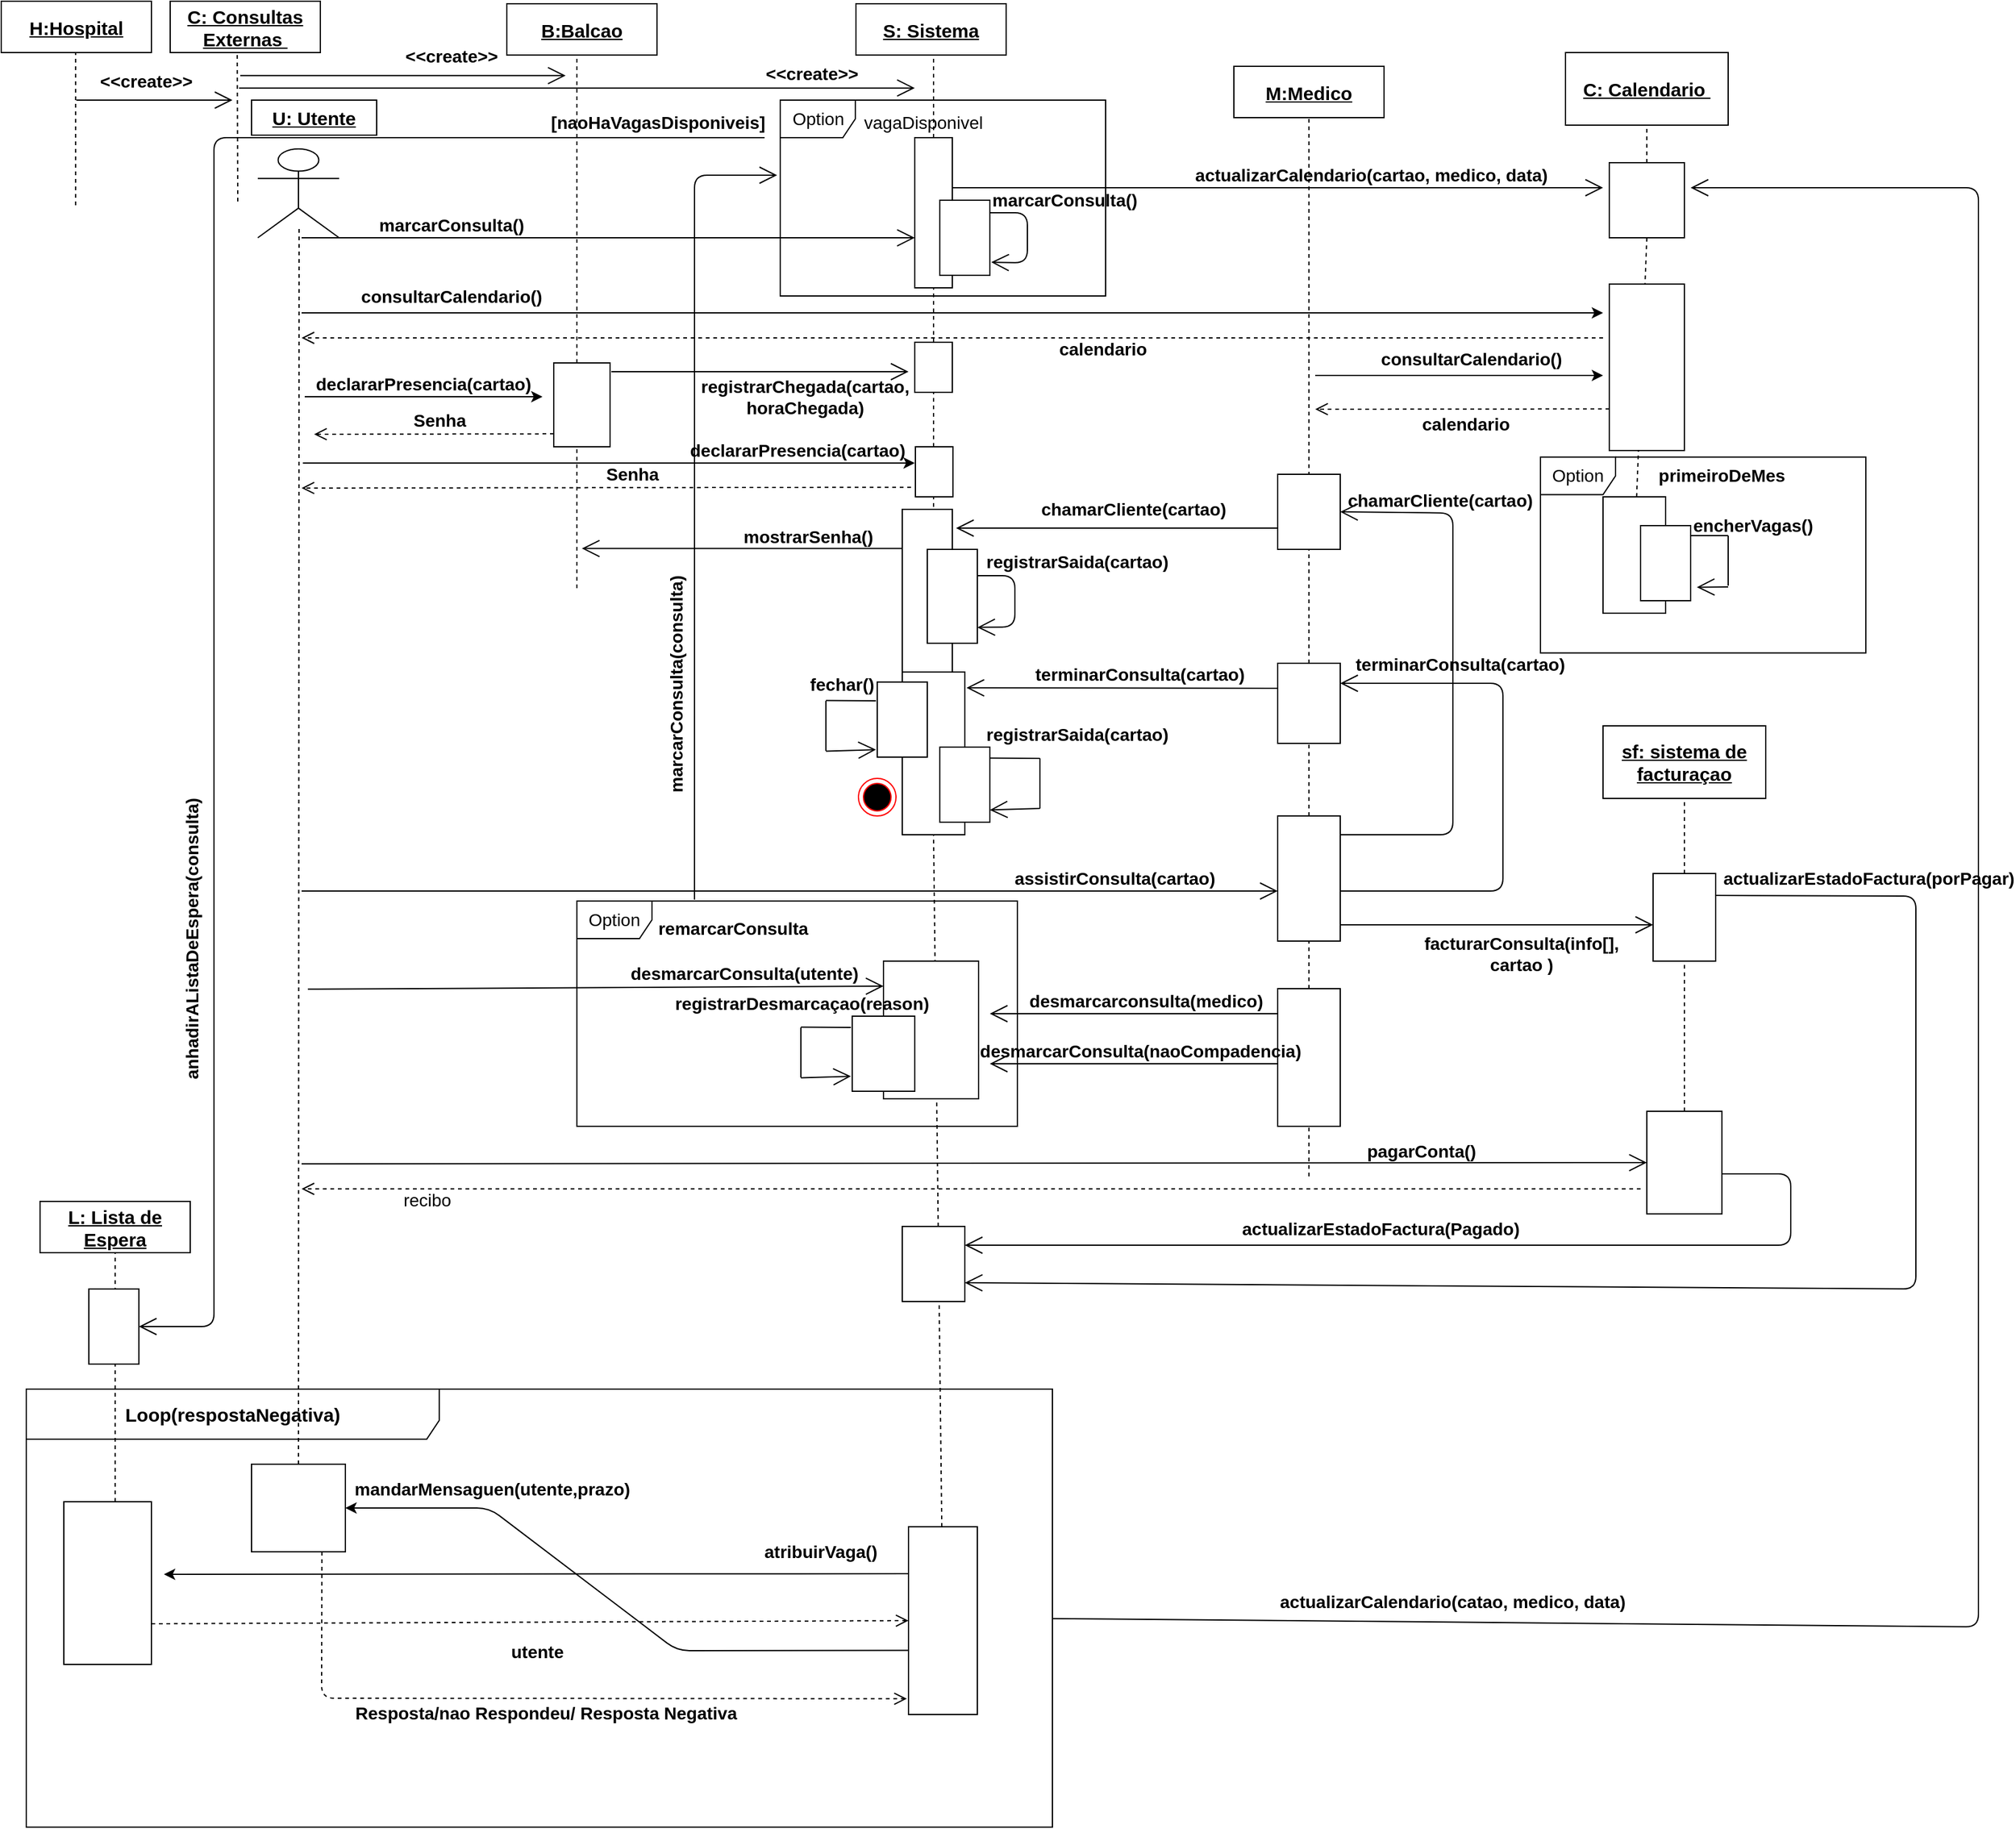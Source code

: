 <mxfile version="14.2.4" type="device"><diagram id="nksBYRpKuUvlGFji--ah" name="Page-1"><mxGraphModel dx="2370" dy="1323" grid="1" gridSize="10" guides="1" tooltips="1" connect="1" arrows="1" fold="1" page="1" pageScale="1" pageWidth="980" pageHeight="1390" math="0" shadow="0"><root><mxCell id="0"/><mxCell id="1" parent="0"/><mxCell id="4-cfbnJq5te2XabxBiRp-78" value="Option" style="shape=umlFrame;whiteSpace=wrap;html=1;strokeColor=#000000;fillColor=#ffffff;fontSize=14;" parent="1" vertex="1"><mxGeometry x="632.5" y="90" width="260" height="156.5" as="geometry"/></mxCell><mxCell id="4-cfbnJq5te2XabxBiRp-104" value="&lt;font style=&quot;font-size: 15px&quot;&gt;&lt;b&gt;Loop(respostaNegativa)&lt;/b&gt;&lt;/font&gt;" style="shape=umlFrame;whiteSpace=wrap;html=1;strokeColor=#000000;fillColor=#ffffff;fontSize=14;width=330;height=40;" parent="1" vertex="1"><mxGeometry x="30" y="1120" width="820" height="350" as="geometry"/></mxCell><mxCell id="WD7RwW45TAz70TlwFMTZ-5" value="M:Medico" style="text;html=1;align=center;verticalAlign=middle;whiteSpace=wrap;rounded=0;fontStyle=5;fillColor=#ffffff;strokeColor=#000000;fontSize=15;" parent="1" vertex="1"><mxGeometry x="995" y="63" width="120" height="41" as="geometry"/></mxCell><mxCell id="WD7RwW45TAz70TlwFMTZ-6" value="sf: sistema de facturaçao" style="text;html=1;align=center;verticalAlign=middle;whiteSpace=wrap;rounded=0;fontStyle=5;fontSize=15;strokeColor=#000000;fillColor=#ffffff;" parent="1" vertex="1"><mxGeometry x="1290" y="590" width="130" height="58" as="geometry"/></mxCell><mxCell id="WD7RwW45TAz70TlwFMTZ-11" value="" style="endArrow=none;dashed=1;html=1;" parent="1" source="WD7RwW45TAz70TlwFMTZ-15" edge="1"><mxGeometry width="50" height="50" relative="1" as="geometry"><mxPoint x="760" y="828" as="sourcePoint"/><mxPoint x="755" y="50" as="targetPoint"/></mxGeometry></mxCell><mxCell id="WD7RwW45TAz70TlwFMTZ-12" value="" style="endArrow=none;dashed=1;html=1;entryX=0.5;entryY=1;entryDx=0;entryDy=0;" parent="1" target="WD7RwW45TAz70TlwFMTZ-5" edge="1"><mxGeometry width="50" height="50" relative="1" as="geometry"><mxPoint x="1055" y="240" as="sourcePoint"/><mxPoint x="1055" y="239" as="targetPoint"/><Array as="points"/></mxGeometry></mxCell><mxCell id="WD7RwW45TAz70TlwFMTZ-18" value="" style="endArrow=classic;html=1;" parent="1" edge="1"><mxGeometry width="50" height="50" relative="1" as="geometry"><mxPoint x="252.5" y="327" as="sourcePoint"/><mxPoint x="442.5" y="327" as="targetPoint"/></mxGeometry></mxCell><mxCell id="WD7RwW45TAz70TlwFMTZ-21" value="declararPresencia(cartao)" style="text;html=1;strokeColor=none;fillColor=none;align=center;verticalAlign=middle;whiteSpace=wrap;rounded=0;fontStyle=1;fontSize=14;" parent="1" vertex="1"><mxGeometry x="265" y="307" width="165" height="20" as="geometry"/></mxCell><mxCell id="WD7RwW45TAz70TlwFMTZ-24" value="" style="endArrow=open;endFill=1;endSize=12;html=1;" parent="1" edge="1"><mxGeometry width="160" relative="1" as="geometry"><mxPoint x="497.5" y="307" as="sourcePoint"/><mxPoint x="735" y="307" as="targetPoint"/></mxGeometry></mxCell><mxCell id="WD7RwW45TAz70TlwFMTZ-27" value="" style="rounded=0;whiteSpace=wrap;html=1;" parent="1" vertex="1"><mxGeometry x="740" y="283.5" width="30" height="40" as="geometry"/></mxCell><mxCell id="WD7RwW45TAz70TlwFMTZ-28" value="" style="endArrow=none;dashed=1;html=1;entryX=0.5;entryY=1;entryDx=0;entryDy=0;" parent="1" source="WD7RwW45TAz70TlwFMTZ-50" target="WD7RwW45TAz70TlwFMTZ-27" edge="1"><mxGeometry width="50" height="50" relative="1" as="geometry"><mxPoint x="760" y="828" as="sourcePoint"/><mxPoint x="755" y="-12" as="targetPoint"/></mxGeometry></mxCell><mxCell id="WD7RwW45TAz70TlwFMTZ-30" value="" style="endArrow=open;endFill=1;endSize=12;html=1;" parent="1" edge="1"><mxGeometry width="160" relative="1" as="geometry"><mxPoint x="730" y="448.31" as="sourcePoint"/><mxPoint x="474" y="448.31" as="targetPoint"/></mxGeometry></mxCell><mxCell id="WD7RwW45TAz70TlwFMTZ-32" value="" style="rounded=0;whiteSpace=wrap;html=1;" parent="1" vertex="1"><mxGeometry x="730" y="417" width="40" height="130" as="geometry"/></mxCell><mxCell id="WD7RwW45TAz70TlwFMTZ-33" value="mostrarSenha()" style="text;html=1;strokeColor=none;fillColor=none;align=center;verticalAlign=middle;whiteSpace=wrap;rounded=0;fontStyle=1;fontSize=14;" parent="1" vertex="1"><mxGeometry x="605" y="429" width="100" height="20" as="geometry"/></mxCell><mxCell id="WD7RwW45TAz70TlwFMTZ-34" value="" style="endArrow=open;endFill=1;endSize=12;html=1;exitX=0;exitY=0.5;exitDx=0;exitDy=0;" parent="1" edge="1"><mxGeometry width="160" relative="1" as="geometry"><mxPoint x="1030" y="432.0" as="sourcePoint"/><mxPoint x="773" y="432" as="targetPoint"/></mxGeometry></mxCell><mxCell id="WD7RwW45TAz70TlwFMTZ-37" value="chamarCliente(cartao)" style="text;html=1;strokeColor=none;fillColor=none;align=center;verticalAlign=middle;whiteSpace=wrap;rounded=0;rotation=0;fontStyle=1;fontSize=14;" parent="1" vertex="1"><mxGeometry x="860" y="407" width="110" height="20" as="geometry"/></mxCell><mxCell id="WD7RwW45TAz70TlwFMTZ-39" value="" style="rounded=0;whiteSpace=wrap;html=1;" parent="1" vertex="1"><mxGeometry x="750" y="449" width="40" height="75" as="geometry"/></mxCell><mxCell id="WD7RwW45TAz70TlwFMTZ-48" value="terminarConsulta(cartao)" style="text;html=1;strokeColor=none;fillColor=none;align=center;verticalAlign=middle;whiteSpace=wrap;rounded=0;fontStyle=1;fontSize=14;" parent="1" vertex="1"><mxGeometry x="860" y="539" width="120" height="20" as="geometry"/></mxCell><mxCell id="WD7RwW45TAz70TlwFMTZ-50" value="" style="rounded=0;whiteSpace=wrap;html=1;" parent="1" vertex="1"><mxGeometry x="730" y="547" width="50" height="130" as="geometry"/></mxCell><mxCell id="WD7RwW45TAz70TlwFMTZ-51" value="" style="endArrow=none;dashed=1;html=1;entryX=0.5;entryY=1;entryDx=0;entryDy=0;" parent="1" source="4-cfbnJq5te2XabxBiRp-76" target="WD7RwW45TAz70TlwFMTZ-50" edge="1"><mxGeometry width="50" height="50" relative="1" as="geometry"><mxPoint x="755" y="1180" as="sourcePoint"/><mxPoint x="755" y="161" as="targetPoint"/></mxGeometry></mxCell><mxCell id="WD7RwW45TAz70TlwFMTZ-52" value="" style="rounded=0;whiteSpace=wrap;html=1;" parent="1" vertex="1"><mxGeometry x="710" y="555" width="40" height="60" as="geometry"/></mxCell><mxCell id="WD7RwW45TAz70TlwFMTZ-53" value="" style="rounded=0;whiteSpace=wrap;html=1;" parent="1" vertex="1"><mxGeometry x="760" y="607" width="40" height="60" as="geometry"/></mxCell><mxCell id="WD7RwW45TAz70TlwFMTZ-55" value="" style="endArrow=none;html=1;exitX=1;exitY=0.25;exitDx=0;exitDy=0;" parent="1" edge="1"><mxGeometry width="50" height="50" relative="1" as="geometry"><mxPoint x="800" y="615.75" as="sourcePoint"/><mxPoint x="840" y="616" as="targetPoint"/></mxGeometry></mxCell><mxCell id="WD7RwW45TAz70TlwFMTZ-56" value="" style="endArrow=none;html=1;" parent="1" edge="1"><mxGeometry width="50" height="50" relative="1" as="geometry"><mxPoint x="840" y="656" as="sourcePoint"/><mxPoint x="840" y="616" as="targetPoint"/></mxGeometry></mxCell><mxCell id="WD7RwW45TAz70TlwFMTZ-57" value="" style="endArrow=open;endFill=1;endSize=12;html=1;entryX=1;entryY=0.75;entryDx=0;entryDy=0;" parent="1" edge="1"><mxGeometry width="160" relative="1" as="geometry"><mxPoint x="840" y="656" as="sourcePoint"/><mxPoint x="800" y="657.25" as="targetPoint"/></mxGeometry></mxCell><mxCell id="WD7RwW45TAz70TlwFMTZ-62" value="" style="endArrow=none;html=1;exitX=1;exitY=0.25;exitDx=0;exitDy=0;" parent="1" edge="1"><mxGeometry width="50" height="50" relative="1" as="geometry"><mxPoint x="709" y="570" as="sourcePoint"/><mxPoint x="669" y="569.75" as="targetPoint"/></mxGeometry></mxCell><mxCell id="WD7RwW45TAz70TlwFMTZ-63" value="" style="endArrow=none;html=1;" parent="1" edge="1"><mxGeometry width="50" height="50" relative="1" as="geometry"><mxPoint x="669" y="570" as="sourcePoint"/><mxPoint x="669" y="610" as="targetPoint"/></mxGeometry></mxCell><mxCell id="WD7RwW45TAz70TlwFMTZ-64" value="" style="endArrow=open;endFill=1;endSize=12;html=1;entryX=1;entryY=0.75;entryDx=0;entryDy=0;" parent="1" edge="1"><mxGeometry width="160" relative="1" as="geometry"><mxPoint x="669" y="610.25" as="sourcePoint"/><mxPoint x="709" y="609" as="targetPoint"/></mxGeometry></mxCell><mxCell id="WD7RwW45TAz70TlwFMTZ-65" value="fechar()" style="text;html=1;strokeColor=none;fillColor=none;align=center;verticalAlign=middle;whiteSpace=wrap;rounded=0;fontStyle=1;fontSize=14;" parent="1" vertex="1"><mxGeometry x="662" y="547" width="40" height="20" as="geometry"/></mxCell><mxCell id="WD7RwW45TAz70TlwFMTZ-66" value="" style="endArrow=open;endFill=1;endSize=12;html=1;" parent="1" edge="1"><mxGeometry width="160" relative="1" as="geometry"><mxPoint x="250" y="722" as="sourcePoint"/><mxPoint x="1030" y="722" as="targetPoint"/></mxGeometry></mxCell><mxCell id="WD7RwW45TAz70TlwFMTZ-69" value="assistirConsulta(cartao)" style="text;html=1;strokeColor=none;fillColor=none;align=center;verticalAlign=middle;whiteSpace=wrap;rounded=0;fontStyle=1;fontSize=14;" parent="1" vertex="1"><mxGeometry x="840" y="702" width="120" height="20" as="geometry"/></mxCell><mxCell id="WD7RwW45TAz70TlwFMTZ-73" value="chamarCliente(cartao)" style="text;html=1;strokeColor=none;fillColor=none;align=center;verticalAlign=middle;whiteSpace=wrap;rounded=0;fontStyle=1;fontSize=14;" parent="1" vertex="1"><mxGeometry x="1105" y="400" width="110" height="20" as="geometry"/></mxCell><mxCell id="WD7RwW45TAz70TlwFMTZ-79" value="" style="endArrow=open;endFill=1;endSize=12;html=1;exitX=1;exitY=0.88;exitDx=0;exitDy=0;exitPerimeter=0;" parent="1" edge="1"><mxGeometry width="160" relative="1" as="geometry"><mxPoint x="1080" y="749.0" as="sourcePoint"/><mxPoint x="1330" y="749" as="targetPoint"/></mxGeometry></mxCell><mxCell id="dU3oiIz67YaHPWP34NSX-2" value="" style="endArrow=none;dashed=1;html=1;entryX=0.5;entryY=1;entryDx=0;entryDy=0;" parent="1" source="WD7RwW45TAz70TlwFMTZ-80" target="WD7RwW45TAz70TlwFMTZ-6" edge="1"><mxGeometry width="50" height="50" relative="1" as="geometry"><mxPoint x="1360" y="898" as="sourcePoint"/><mxPoint x="1360" y="508" as="targetPoint"/><Array as="points"/></mxGeometry></mxCell><mxCell id="DfYYFf-2BSC2NgVYR4sn-8" value="terminarConsulta(cartao)" style="text;html=1;strokeColor=none;fillColor=none;align=center;verticalAlign=middle;whiteSpace=wrap;rounded=0;fontStyle=1;fontSize=14;" parent="1" vertex="1"><mxGeometry x="1116" y="531" width="120" height="20" as="geometry"/></mxCell><mxCell id="WD7RwW45TAz70TlwFMTZ-81" value="facturarConsulta(info[], cartao )" style="text;html=1;strokeColor=none;fillColor=none;align=center;verticalAlign=middle;whiteSpace=wrap;rounded=0;fontStyle=1;fontSize=14;" parent="1" vertex="1"><mxGeometry x="1125" y="762" width="200" height="20" as="geometry"/></mxCell><mxCell id="WD7RwW45TAz70TlwFMTZ-46" value="" style="rounded=0;whiteSpace=wrap;html=1;" parent="1" vertex="1"><mxGeometry x="1030" y="540" width="50" height="64" as="geometry"/></mxCell><mxCell id="DfYYFf-2BSC2NgVYR4sn-20" value="" style="endArrow=none;dashed=1;html=1;entryX=0.5;entryY=1;entryDx=0;entryDy=0;" parent="1" source="DfYYFf-2BSC2NgVYR4sn-75" target="WD7RwW45TAz70TlwFMTZ-46" edge="1"><mxGeometry width="50" height="50" relative="1" as="geometry"><mxPoint x="1055" y="950" as="sourcePoint"/><mxPoint x="1055" y="186" as="targetPoint"/><Array as="points"/></mxGeometry></mxCell><mxCell id="DfYYFf-2BSC2NgVYR4sn-23" value="" style="endArrow=open;endFill=1;endSize=12;html=1;entryX=0;entryY=0.5;entryDx=0;entryDy=0;" parent="1" target="DfYYFf-2BSC2NgVYR4sn-24" edge="1"><mxGeometry width="160" relative="1" as="geometry"><mxPoint x="250" y="940" as="sourcePoint"/><mxPoint x="1320" y="930" as="targetPoint"/></mxGeometry></mxCell><mxCell id="DfYYFf-2BSC2NgVYR4sn-25" value="" style="endArrow=none;dashed=1;html=1;" parent="1" edge="1"><mxGeometry width="50" height="50" relative="1" as="geometry"><mxPoint x="1349" y="958" as="sourcePoint"/><mxPoint x="1349" y="918" as="targetPoint"/><Array as="points"/></mxGeometry></mxCell><mxCell id="DfYYFf-2BSC2NgVYR4sn-24" value="" style="rounded=0;whiteSpace=wrap;html=1;" parent="1" vertex="1"><mxGeometry x="1325" y="898" width="60" height="82" as="geometry"/></mxCell><mxCell id="DfYYFf-2BSC2NgVYR4sn-26" value="pagarConta()" style="text;html=1;strokeColor=none;fillColor=none;align=center;verticalAlign=middle;whiteSpace=wrap;rounded=0;fontStyle=1;fontSize=14;" parent="1" vertex="1"><mxGeometry x="1115" y="920" width="60" height="20" as="geometry"/></mxCell><mxCell id="WD7RwW45TAz70TlwFMTZ-67" value="" style="rounded=0;whiteSpace=wrap;html=1;" parent="1" vertex="1"><mxGeometry x="1030" y="662" width="50" height="100" as="geometry"/></mxCell><mxCell id="DfYYFf-2BSC2NgVYR4sn-27" value="" style="rounded=0;whiteSpace=wrap;html=1;" parent="1" vertex="1"><mxGeometry x="715" y="778" width="76" height="110" as="geometry"/></mxCell><mxCell id="WD7RwW45TAz70TlwFMTZ-16" value="marcarConsulta()" style="text;html=1;strokeColor=none;fillColor=none;align=center;verticalAlign=middle;whiteSpace=wrap;rounded=0;fontStyle=1;fontSize=14;" parent="1" vertex="1"><mxGeometry x="310" y="180" width="120" height="20" as="geometry"/></mxCell><mxCell id="DfYYFf-2BSC2NgVYR4sn-40" value="" style="endArrow=none;dashed=1;html=1;" parent="1" edge="1"><mxGeometry width="50" height="50" relative="1" as="geometry"><mxPoint x="69.41" y="174" as="sourcePoint"/><mxPoint x="69.41" y="34" as="targetPoint"/></mxGeometry></mxCell><mxCell id="DfYYFf-2BSC2NgVYR4sn-41" value="" style="endArrow=open;endFill=1;endSize=12;html=1;" parent="1" edge="1"><mxGeometry width="160" relative="1" as="geometry"><mxPoint x="200" y="80.33" as="sourcePoint"/><mxPoint x="740" y="80.33" as="targetPoint"/></mxGeometry></mxCell><mxCell id="DfYYFf-2BSC2NgVYR4sn-43" value="&amp;lt;&amp;lt;create&amp;gt;&amp;gt;" style="text;html=1;strokeColor=none;fillColor=none;align=center;verticalAlign=middle;whiteSpace=wrap;rounded=0;fontStyle=1;fontSize=14;" parent="1" vertex="1"><mxGeometry x="623" y="54" width="70" height="30" as="geometry"/></mxCell><mxCell id="DfYYFf-2BSC2NgVYR4sn-45" value="" style="endArrow=open;endFill=1;endSize=12;html=1;" parent="1" edge="1"><mxGeometry width="160" relative="1" as="geometry"><mxPoint x="201" y="70.41" as="sourcePoint"/><mxPoint x="461" y="70.41" as="targetPoint"/></mxGeometry></mxCell><mxCell id="DfYYFf-2BSC2NgVYR4sn-46" value="&amp;lt;&amp;lt;create&amp;gt;&amp;gt;" style="text;html=1;strokeColor=none;fillColor=none;align=center;verticalAlign=middle;whiteSpace=wrap;rounded=0;fontStyle=1;fontSize=14;" parent="1" vertex="1"><mxGeometry x="335" y="40" width="70" height="30" as="geometry"/></mxCell><mxCell id="WD7RwW45TAz70TlwFMTZ-15" value="" style="rounded=0;whiteSpace=wrap;html=1;" parent="1" vertex="1"><mxGeometry x="740" y="120" width="30" height="120" as="geometry"/></mxCell><mxCell id="DfYYFf-2BSC2NgVYR4sn-49" value="" style="endArrow=none;dashed=1;html=1;entryX=0.5;entryY=1;entryDx=0;entryDy=0;" parent="1" source="WD7RwW45TAz70TlwFMTZ-27" target="WD7RwW45TAz70TlwFMTZ-15" edge="1"><mxGeometry width="50" height="50" relative="1" as="geometry"><mxPoint x="755" y="257" as="sourcePoint"/><mxPoint x="755" y="-12" as="targetPoint"/></mxGeometry></mxCell><mxCell id="DfYYFf-2BSC2NgVYR4sn-57" value="" style="endArrow=none;dashed=1;html=1;entryX=0.5;entryY=1;entryDx=0;entryDy=0;" parent="1" edge="1"><mxGeometry width="50" height="50" relative="1" as="geometry"><mxPoint x="199" y="171" as="sourcePoint"/><mxPoint x="198.5" y="31" as="targetPoint"/></mxGeometry></mxCell><mxCell id="DfYYFf-2BSC2NgVYR4sn-58" value="" style="endArrow=open;endFill=1;endSize=12;html=1;" parent="1" edge="1"><mxGeometry width="160" relative="1" as="geometry"><mxPoint x="70" y="90" as="sourcePoint"/><mxPoint x="194.75" y="90" as="targetPoint"/></mxGeometry></mxCell><mxCell id="DfYYFf-2BSC2NgVYR4sn-59" value="&amp;lt;&amp;lt;create&amp;gt;&amp;gt;" style="text;html=1;strokeColor=none;fillColor=none;align=center;verticalAlign=middle;whiteSpace=wrap;rounded=0;fontStyle=1;fontSize=14;" parent="1" vertex="1"><mxGeometry x="91" y="60" width="70" height="30" as="geometry"/></mxCell><mxCell id="DfYYFf-2BSC2NgVYR4sn-61" value="" style="endArrow=open;endFill=1;endSize=12;html=1;entryX=1.027;entryY=0.097;entryDx=0;entryDy=0;entryPerimeter=0;exitX=0;exitY=0.313;exitDx=0;exitDy=0;exitPerimeter=0;" parent="1" source="WD7RwW45TAz70TlwFMTZ-46" target="WD7RwW45TAz70TlwFMTZ-50" edge="1"><mxGeometry width="160" relative="1" as="geometry"><mxPoint x="1030" y="538" as="sourcePoint"/><mxPoint x="990" y="308" as="targetPoint"/></mxGeometry></mxCell><mxCell id="DfYYFf-2BSC2NgVYR4sn-75" value="" style="rounded=0;whiteSpace=wrap;html=1;strokeColor=#000000;fillColor=#ffffff;" parent="1" vertex="1"><mxGeometry x="1030" y="800" width="50" height="110" as="geometry"/></mxCell><mxCell id="DfYYFf-2BSC2NgVYR4sn-76" value="" style="endArrow=none;dashed=1;html=1;entryX=0.5;entryY=1;entryDx=0;entryDy=0;" parent="1" target="DfYYFf-2BSC2NgVYR4sn-75" edge="1"><mxGeometry width="50" height="50" relative="1" as="geometry"><mxPoint x="1055" y="950" as="sourcePoint"/><mxPoint x="1055" y="552" as="targetPoint"/><Array as="points"/></mxGeometry></mxCell><mxCell id="DfYYFf-2BSC2NgVYR4sn-78" value="" style="endArrow=open;endFill=1;endSize=12;html=1;" parent="1" edge="1"><mxGeometry width="160" relative="1" as="geometry"><mxPoint x="1030" y="820" as="sourcePoint"/><mxPoint x="800" y="820" as="targetPoint"/></mxGeometry></mxCell><mxCell id="DfYYFf-2BSC2NgVYR4sn-79" value="" style="endArrow=open;endFill=1;endSize=12;html=1;" parent="1" edge="1"><mxGeometry width="160" relative="1" as="geometry"><mxPoint x="1030" y="860" as="sourcePoint"/><mxPoint x="800" y="860" as="targetPoint"/></mxGeometry></mxCell><mxCell id="DfYYFf-2BSC2NgVYR4sn-80" value="desmarcarconsulta(medico)" style="text;html=1;strokeColor=none;fillColor=none;align=center;verticalAlign=middle;whiteSpace=wrap;rounded=0;fontStyle=1;fontSize=14;" parent="1" vertex="1"><mxGeometry x="840" y="800" width="170" height="20" as="geometry"/></mxCell><mxCell id="DfYYFf-2BSC2NgVYR4sn-81" value="desmarcarConsulta(naoCompadencia)" style="text;html=1;strokeColor=none;fillColor=none;align=center;verticalAlign=middle;whiteSpace=wrap;rounded=0;fontStyle=1;fontSize=14;" parent="1" vertex="1"><mxGeometry x="792.5" y="840" width="255" height="20" as="geometry"/></mxCell><mxCell id="DfYYFf-2BSC2NgVYR4sn-82" value="" style="endArrow=open;endFill=1;endSize=12;html=1;" parent="1" edge="1"><mxGeometry width="160" relative="1" as="geometry"><mxPoint x="255" y="800.41" as="sourcePoint"/><mxPoint x="715" y="798" as="targetPoint"/></mxGeometry></mxCell><mxCell id="DfYYFf-2BSC2NgVYR4sn-87" value="desmarcarConsulta(utente)" style="text;html=1;strokeColor=none;fillColor=none;align=center;verticalAlign=middle;whiteSpace=wrap;rounded=0;fontStyle=1;fontSize=14;" parent="1" vertex="1"><mxGeometry x="539.5" y="778" width="127.5" height="20" as="geometry"/></mxCell><mxCell id="DfYYFf-2BSC2NgVYR4sn-88" value="" style="rounded=0;whiteSpace=wrap;html=1;strokeColor=#000000;fillColor=#ffffff;" parent="1" vertex="1"><mxGeometry x="690" y="822" width="50" height="60" as="geometry"/></mxCell><mxCell id="DfYYFf-2BSC2NgVYR4sn-89" value="registrarSaida(cartao)" style="text;html=1;strokeColor=none;fillColor=none;align=center;verticalAlign=middle;whiteSpace=wrap;rounded=0;rotation=0;fontStyle=1;fontSize=14;" parent="1" vertex="1"><mxGeometry x="810" y="449" width="120" height="20" as="geometry"/></mxCell><mxCell id="DfYYFf-2BSC2NgVYR4sn-91" value="" style="endArrow=none;html=1;exitX=1;exitY=0.25;exitDx=0;exitDy=0;" parent="1" edge="1"><mxGeometry width="50" height="50" relative="1" as="geometry"><mxPoint x="689" y="831" as="sourcePoint"/><mxPoint x="649" y="830.75" as="targetPoint"/></mxGeometry></mxCell><mxCell id="DfYYFf-2BSC2NgVYR4sn-92" value="" style="endArrow=none;html=1;" parent="1" edge="1"><mxGeometry width="50" height="50" relative="1" as="geometry"><mxPoint x="649" y="831" as="sourcePoint"/><mxPoint x="649" y="871" as="targetPoint"/></mxGeometry></mxCell><mxCell id="DfYYFf-2BSC2NgVYR4sn-93" value="" style="endArrow=open;endFill=1;endSize=12;html=1;entryX=1;entryY=0.75;entryDx=0;entryDy=0;" parent="1" edge="1"><mxGeometry width="160" relative="1" as="geometry"><mxPoint x="649" y="871.25" as="sourcePoint"/><mxPoint x="689" y="870" as="targetPoint"/></mxGeometry></mxCell><mxCell id="DfYYFf-2BSC2NgVYR4sn-94" value="registrarDesmarcaçao(reason)" style="text;html=1;strokeColor=none;fillColor=none;align=center;verticalAlign=middle;whiteSpace=wrap;rounded=0;fontStyle=1;fontSize=14;" parent="1" vertex="1"><mxGeometry x="585" y="802" width="130" height="20" as="geometry"/></mxCell><mxCell id="DfYYFf-2BSC2NgVYR4sn-100" value="" style="endArrow=none;dashed=1;html=1;entryX=0.5;entryY=1;entryDx=0;entryDy=0;" parent="1" edge="1"><mxGeometry width="50" height="50" relative="1" as="geometry"><mxPoint x="470" y="480" as="sourcePoint"/><mxPoint x="470" y="51" as="targetPoint"/></mxGeometry></mxCell><mxCell id="WD7RwW45TAz70TlwFMTZ-19" value="" style="rounded=0;whiteSpace=wrap;html=1;" parent="1" vertex="1"><mxGeometry x="451.5" y="300" width="45" height="67" as="geometry"/></mxCell><mxCell id="4-cfbnJq5te2XabxBiRp-3" value="registrarSaida(cartao)" style="text;html=1;strokeColor=none;fillColor=none;align=center;verticalAlign=middle;whiteSpace=wrap;rounded=0;rotation=0;fontStyle=1;fontSize=14;" parent="1" vertex="1"><mxGeometry x="810" y="587" width="120" height="20" as="geometry"/></mxCell><mxCell id="4-cfbnJq5te2XabxBiRp-5" value="S: Sistema" style="text;html=1;align=center;verticalAlign=middle;whiteSpace=wrap;rounded=0;fontStyle=5;fillColor=#ffffff;strokeColor=#000000;fontSize=15;" parent="1" vertex="1"><mxGeometry x="693" y="13" width="120" height="41" as="geometry"/></mxCell><mxCell id="4-cfbnJq5te2XabxBiRp-6" value="B:Balcao" style="text;html=1;align=center;verticalAlign=middle;whiteSpace=wrap;rounded=0;fontStyle=5;fillColor=#ffffff;strokeColor=#000000;fontSize=15;" parent="1" vertex="1"><mxGeometry x="414" y="13" width="120" height="41" as="geometry"/></mxCell><mxCell id="4-cfbnJq5te2XabxBiRp-7" value="U: Utente" style="text;html=1;align=center;verticalAlign=middle;whiteSpace=wrap;rounded=0;fontStyle=5;fillColor=#ffffff;strokeColor=#000000;fontSize=15;" parent="1" vertex="1"><mxGeometry x="210" y="90" width="100" height="28" as="geometry"/></mxCell><mxCell id="4-cfbnJq5te2XabxBiRp-8" value="C: Consultas Externas&amp;nbsp;" style="text;html=1;align=center;verticalAlign=middle;whiteSpace=wrap;rounded=0;fontStyle=5;fillColor=#ffffff;strokeColor=#000000;fontSize=15;" parent="1" vertex="1"><mxGeometry x="145" y="11" width="120" height="41" as="geometry"/></mxCell><mxCell id="4-cfbnJq5te2XabxBiRp-9" value="H:Hospital" style="text;html=1;align=center;verticalAlign=middle;whiteSpace=wrap;rounded=0;fontStyle=5;fillColor=#ffffff;strokeColor=#000000;fontSize=15;" parent="1" vertex="1"><mxGeometry x="10" y="11" width="120" height="41" as="geometry"/></mxCell><mxCell id="WD7RwW45TAz70TlwFMTZ-80" value="" style="rounded=0;whiteSpace=wrap;html=1;" parent="1" vertex="1"><mxGeometry x="1330" y="708" width="50" height="70" as="geometry"/></mxCell><mxCell id="4-cfbnJq5te2XabxBiRp-10" value="" style="endArrow=none;dashed=1;html=1;exitX=0.5;exitY=0;exitDx=0;exitDy=0;" parent="1" source="DfYYFf-2BSC2NgVYR4sn-24" target="WD7RwW45TAz70TlwFMTZ-80" edge="1"><mxGeometry width="50" height="50" relative="1" as="geometry"><mxPoint x="1357" y="890" as="sourcePoint"/><mxPoint x="1360" y="508" as="targetPoint"/><Array as="points"/></mxGeometry></mxCell><mxCell id="4-cfbnJq5te2XabxBiRp-12" value="C: Calendario&amp;nbsp;" style="text;html=1;align=center;verticalAlign=middle;whiteSpace=wrap;rounded=0;fontStyle=5;fontSize=15;strokeColor=#000000;fillColor=#ffffff;" parent="1" vertex="1"><mxGeometry x="1260" y="52" width="130" height="58" as="geometry"/></mxCell><mxCell id="4-cfbnJq5te2XabxBiRp-13" value="" style="endArrow=none;dashed=1;html=1;fontSize=15;entryX=0.5;entryY=1;entryDx=0;entryDy=0;" parent="1" source="4-cfbnJq5te2XabxBiRp-19" target="4-cfbnJq5te2XabxBiRp-12" edge="1"><mxGeometry width="50" height="50" relative="1" as="geometry"><mxPoint x="1325" y="500" as="sourcePoint"/><mxPoint x="810" y="220" as="targetPoint"/></mxGeometry></mxCell><mxCell id="4-cfbnJq5te2XabxBiRp-15" value="" style="endArrow=none;dashed=1;html=1;entryX=0.5;entryY=1;entryDx=0;entryDy=0;exitX=0.5;exitY=0;exitDx=0;exitDy=0;" parent="1" source="WD7RwW45TAz70TlwFMTZ-46" edge="1"><mxGeometry width="50" height="50" relative="1" as="geometry"><mxPoint x="1055" y="489" as="sourcePoint"/><mxPoint x="1055" y="240" as="targetPoint"/><Array as="points"/></mxGeometry></mxCell><mxCell id="4-cfbnJq5te2XabxBiRp-19" value="" style="rounded=0;whiteSpace=wrap;html=1;strokeColor=#000000;fillColor=#ffffff;fontSize=15;" parent="1" vertex="1"><mxGeometry x="1295" y="140" width="60" height="60" as="geometry"/></mxCell><mxCell id="4-cfbnJq5te2XabxBiRp-20" value="" style="endArrow=none;dashed=1;html=1;fontSize=15;entryX=0.5;entryY=1;entryDx=0;entryDy=0;" parent="1" source="4-cfbnJq5te2XabxBiRp-44" target="4-cfbnJq5te2XabxBiRp-19" edge="1"><mxGeometry width="50" height="50" relative="1" as="geometry"><mxPoint x="1325" y="500" as="sourcePoint"/><mxPoint x="1325" y="110" as="targetPoint"/></mxGeometry></mxCell><mxCell id="4-cfbnJq5te2XabxBiRp-22" value="&lt;b style=&quot;font-size: 14px&quot;&gt;actualizarCalendario(cartao, medico, data)&lt;/b&gt;" style="text;html=1;strokeColor=none;fillColor=none;align=center;verticalAlign=middle;whiteSpace=wrap;rounded=0;fontSize=14;" parent="1" vertex="1"><mxGeometry x="935" y="140" width="340" height="20" as="geometry"/></mxCell><mxCell id="WD7RwW45TAz70TlwFMTZ-35" value="" style="rounded=0;whiteSpace=wrap;html=1;" parent="1" vertex="1"><mxGeometry x="1030" y="389" width="50" height="60" as="geometry"/></mxCell><mxCell id="4-cfbnJq5te2XabxBiRp-23" value="" style="rounded=0;whiteSpace=wrap;html=1;strokeColor=#000000;fillColor=#ffffff;fontSize=14;" parent="1" vertex="1"><mxGeometry x="1295" y="237" width="60" height="133" as="geometry"/></mxCell><mxCell id="4-cfbnJq5te2XabxBiRp-28" value="&lt;b&gt;Senha&lt;/b&gt;" style="html=1;verticalAlign=bottom;endArrow=open;dashed=1;endSize=8;fontSize=14;" parent="1" edge="1"><mxGeometry x="-0.044" relative="1" as="geometry"><mxPoint x="451.5" y="356.67" as="sourcePoint"/><mxPoint x="260" y="357" as="targetPoint"/><mxPoint as="offset"/></mxGeometry></mxCell><mxCell id="4-cfbnJq5te2XabxBiRp-35" value="" style="endArrow=open;endFill=1;endSize=12;html=1;fontSize=14;" parent="1" edge="1"><mxGeometry width="160" relative="1" as="geometry"><mxPoint x="770" y="160" as="sourcePoint"/><mxPoint x="1290" y="160" as="targetPoint"/></mxGeometry></mxCell><mxCell id="4-cfbnJq5te2XabxBiRp-38" value="" style="endArrow=classic;html=1;fontSize=14;" parent="1" edge="1"><mxGeometry width="50" height="50" relative="1" as="geometry"><mxPoint x="250" y="260" as="sourcePoint"/><mxPoint x="1290" y="260" as="targetPoint"/></mxGeometry></mxCell><mxCell id="4-cfbnJq5te2XabxBiRp-39" value="&lt;b&gt;calendario&lt;/b&gt;" style="html=1;verticalAlign=bottom;endArrow=open;dashed=1;endSize=8;fontSize=14;" parent="1" edge="1"><mxGeometry x="-0.231" y="20" relative="1" as="geometry"><mxPoint x="1290" y="280" as="sourcePoint"/><mxPoint x="250" y="280" as="targetPoint"/><Array as="points"/><mxPoint as="offset"/></mxGeometry></mxCell><mxCell id="4-cfbnJq5te2XabxBiRp-40" value="consultarCalendario()" style="text;html=1;strokeColor=none;fillColor=none;align=center;verticalAlign=middle;whiteSpace=wrap;rounded=0;fontStyle=1;fontSize=14;" parent="1" vertex="1"><mxGeometry x="310" y="237" width="120" height="20" as="geometry"/></mxCell><mxCell id="4-cfbnJq5te2XabxBiRp-41" value="" style="endArrow=classic;html=1;fontSize=14;" parent="1" edge="1"><mxGeometry width="50" height="50" relative="1" as="geometry"><mxPoint x="1060" y="310" as="sourcePoint"/><mxPoint x="1290" y="310" as="targetPoint"/></mxGeometry></mxCell><mxCell id="4-cfbnJq5te2XabxBiRp-42" value="&lt;b&gt;calendario&lt;/b&gt;" style="html=1;verticalAlign=bottom;endArrow=open;dashed=1;endSize=8;fontSize=14;exitX=0;exitY=0.75;exitDx=0;exitDy=0;" parent="1" source="4-cfbnJq5te2XabxBiRp-23" edge="1"><mxGeometry x="-0.021" y="23" relative="1" as="geometry"><mxPoint x="840" y="300" as="sourcePoint"/><mxPoint x="1060" y="337" as="targetPoint"/><mxPoint as="offset"/></mxGeometry></mxCell><mxCell id="4-cfbnJq5te2XabxBiRp-43" value="consultarCalendario()" style="text;html=1;strokeColor=none;fillColor=none;align=center;verticalAlign=middle;whiteSpace=wrap;rounded=0;fontStyle=1;fontSize=14;" parent="1" vertex="1"><mxGeometry x="1125" y="287" width="120" height="20" as="geometry"/></mxCell><mxCell id="4-cfbnJq5te2XabxBiRp-44" value="" style="rounded=0;whiteSpace=wrap;html=1;strokeColor=#000000;fillColor=#ffffff;fontSize=14;" parent="1" vertex="1"><mxGeometry x="1290" y="407" width="50" height="93" as="geometry"/></mxCell><mxCell id="4-cfbnJq5te2XabxBiRp-45" value="" style="endArrow=none;dashed=1;html=1;fontSize=15;entryX=0.5;entryY=1;entryDx=0;entryDy=0;" parent="1" target="4-cfbnJq5te2XabxBiRp-44" edge="1"><mxGeometry width="50" height="50" relative="1" as="geometry"><mxPoint x="1325" y="500" as="sourcePoint"/><mxPoint x="1325" y="200" as="targetPoint"/></mxGeometry></mxCell><mxCell id="4-cfbnJq5te2XabxBiRp-46" value="" style="rounded=0;whiteSpace=wrap;html=1;strokeColor=#000000;fillColor=#ffffff;fontSize=14;" parent="1" vertex="1"><mxGeometry x="1320" y="430" width="40" height="60" as="geometry"/></mxCell><mxCell id="4-cfbnJq5te2XabxBiRp-47" value="" style="endArrow=none;html=1;" parent="1" edge="1"><mxGeometry width="50" height="50" relative="1" as="geometry"><mxPoint x="1360" y="438" as="sourcePoint"/><mxPoint x="1390" y="438" as="targetPoint"/></mxGeometry></mxCell><mxCell id="4-cfbnJq5te2XabxBiRp-48" value="" style="endArrow=none;html=1;" parent="1" edge="1"><mxGeometry width="50" height="50" relative="1" as="geometry"><mxPoint x="1390" y="478" as="sourcePoint"/><mxPoint x="1390" y="438" as="targetPoint"/></mxGeometry></mxCell><mxCell id="4-cfbnJq5te2XabxBiRp-49" value="" style="endArrow=open;endFill=1;endSize=12;html=1;entryX=1;entryY=0.75;entryDx=0;entryDy=0;" parent="1" edge="1"><mxGeometry width="160" relative="1" as="geometry"><mxPoint x="1390" y="479" as="sourcePoint"/><mxPoint x="1365" y="479.25" as="targetPoint"/></mxGeometry></mxCell><mxCell id="4-cfbnJq5te2XabxBiRp-50" value="Option" style="shape=umlFrame;whiteSpace=wrap;html=1;strokeColor=#000000;fillColor=#ffffff;fontSize=14;" parent="1" vertex="1"><mxGeometry x="1240" y="375.25" width="260" height="156.5" as="geometry"/></mxCell><mxCell id="4-cfbnJq5te2XabxBiRp-51" value="primeiroDeMes" style="text;html=1;strokeColor=none;fillColor=none;align=center;verticalAlign=middle;whiteSpace=wrap;rounded=0;fontSize=14;fontStyle=1" parent="1" vertex="1"><mxGeometry x="1330" y="380" width="110" height="20" as="geometry"/></mxCell><mxCell id="4-cfbnJq5te2XabxBiRp-52" value="encherVagas()" style="text;html=1;strokeColor=none;fillColor=none;align=center;verticalAlign=middle;whiteSpace=wrap;rounded=0;fontSize=14;fontStyle=1" parent="1" vertex="1"><mxGeometry x="1350" y="420" width="120" height="20" as="geometry"/></mxCell><mxCell id="4-cfbnJq5te2XabxBiRp-55" value="Option" style="shape=umlFrame;whiteSpace=wrap;html=1;strokeColor=#000000;fillColor=#ffffff;fontSize=14;" parent="1" vertex="1"><mxGeometry x="470" y="730" width="352" height="180" as="geometry"/></mxCell><mxCell id="4-cfbnJq5te2XabxBiRp-56" value="remarcarConsulta" style="text;html=1;strokeColor=none;fillColor=none;align=center;verticalAlign=middle;whiteSpace=wrap;rounded=0;fontSize=14;fontStyle=1" parent="1" vertex="1"><mxGeometry x="539.5" y="742" width="110" height="20" as="geometry"/></mxCell><mxCell id="4-cfbnJq5te2XabxBiRp-59" value="marcarConsulta(consulta)" style="text;html=1;strokeColor=none;fillColor=none;align=center;verticalAlign=middle;whiteSpace=wrap;rounded=0;fontStyle=1;fontSize=14;rotation=-90;" parent="1" vertex="1"><mxGeometry x="449.5" y="547" width="200" height="20" as="geometry"/></mxCell><mxCell id="WD7RwW45TAz70TlwFMTZ-25" value="registrarChegada(cartao, horaChegada)" style="text;html=1;strokeColor=none;fillColor=none;align=center;verticalAlign=middle;whiteSpace=wrap;rounded=0;fontStyle=1;fontSize=14;" parent="1" vertex="1"><mxGeometry x="571.5" y="317" width="161" height="20" as="geometry"/></mxCell><mxCell id="4-cfbnJq5te2XabxBiRp-65" value="" style="ellipse;html=1;shape=endState;fillColor=#000000;strokeColor=#ff0000;fontSize=14;" parent="1" vertex="1"><mxGeometry x="695" y="632" width="30" height="30" as="geometry"/></mxCell><mxCell id="4-cfbnJq5te2XabxBiRp-67" value="recibo" style="html=1;verticalAlign=bottom;endArrow=open;dashed=1;endSize=8;fontSize=14;" parent="1" edge="1"><mxGeometry x="0.813" y="20" relative="1" as="geometry"><mxPoint x="1320" y="960" as="sourcePoint"/><mxPoint x="250" y="960" as="targetPoint"/><mxPoint as="offset"/></mxGeometry></mxCell><mxCell id="4-cfbnJq5te2XabxBiRp-68" value="" style="rounded=0;whiteSpace=wrap;html=1;strokeColor=#000000;fillColor=#ffffff;fontSize=14;" parent="1" vertex="1"><mxGeometry x="730" y="990" width="50" height="60" as="geometry"/></mxCell><mxCell id="4-cfbnJq5te2XabxBiRp-69" value="" style="endArrow=open;endFill=1;endSize=12;html=1;fontSize=14;exitX=1;exitY=0.25;exitDx=0;exitDy=0;entryX=1;entryY=0.75;entryDx=0;entryDy=0;" parent="1" source="WD7RwW45TAz70TlwFMTZ-80" target="4-cfbnJq5te2XabxBiRp-68" edge="1"><mxGeometry width="160" relative="1" as="geometry"><mxPoint x="1510" y="1050" as="sourcePoint"/><mxPoint x="790" y="1040" as="targetPoint"/><Array as="points"><mxPoint x="1540" y="726"/><mxPoint x="1540" y="1040"/></Array></mxGeometry></mxCell><mxCell id="4-cfbnJq5te2XabxBiRp-70" value="" style="endArrow=open;endFill=1;endSize=12;html=1;fontSize=14;entryX=1;entryY=0.25;entryDx=0;entryDy=0;" parent="1" target="4-cfbnJq5te2XabxBiRp-68" edge="1"><mxGeometry width="160" relative="1" as="geometry"><mxPoint x="1385" y="948" as="sourcePoint"/><mxPoint x="800" y="1020" as="targetPoint"/><Array as="points"><mxPoint x="1440" y="948"/><mxPoint x="1440" y="1005"/></Array></mxGeometry></mxCell><mxCell id="4-cfbnJq5te2XabxBiRp-71" value="&lt;b&gt;actualizarEstadoFactura(porPagar)&lt;/b&gt;" style="text;html=1;strokeColor=none;fillColor=none;align=center;verticalAlign=middle;whiteSpace=wrap;rounded=0;fontSize=14;" parent="1" vertex="1"><mxGeometry x="1400" y="702" width="205" height="20" as="geometry"/></mxCell><mxCell id="4-cfbnJq5te2XabxBiRp-72" value="&lt;b&gt;actualizarEstadoFactura(Pagado)&lt;/b&gt;" style="text;html=1;strokeColor=none;fillColor=none;align=center;verticalAlign=middle;whiteSpace=wrap;rounded=0;fontSize=14;" parent="1" vertex="1"><mxGeometry x="1010" y="982" width="205" height="20" as="geometry"/></mxCell><mxCell id="4-cfbnJq5te2XabxBiRp-73" value="L: Lista de Espera" style="text;html=1;align=center;verticalAlign=middle;whiteSpace=wrap;rounded=0;fontStyle=5;fillColor=#ffffff;strokeColor=#000000;fontSize=15;" parent="1" vertex="1"><mxGeometry x="41" y="970" width="120" height="41" as="geometry"/></mxCell><mxCell id="4-cfbnJq5te2XabxBiRp-75" value="" style="endArrow=none;dashed=1;html=1;fontSize=14;entryX=0.5;entryY=1;entryDx=0;entryDy=0;" parent="1" target="4-cfbnJq5te2XabxBiRp-73" edge="1"><mxGeometry width="50" height="50" relative="1" as="geometry"><mxPoint x="101" y="1270" as="sourcePoint"/><mxPoint x="1020" y="980.5" as="targetPoint"/></mxGeometry></mxCell><mxCell id="4-cfbnJq5te2XabxBiRp-76" value="" style="rounded=0;whiteSpace=wrap;html=1;strokeColor=#000000;fillColor=#ffffff;fontSize=14;" parent="1" vertex="1"><mxGeometry x="735" y="1230" width="55" height="150" as="geometry"/></mxCell><mxCell id="4-cfbnJq5te2XabxBiRp-80" value="vagaDisponivel" style="text;html=1;strokeColor=none;fillColor=none;align=center;verticalAlign=middle;whiteSpace=wrap;rounded=0;fontSize=14;" parent="1" vertex="1"><mxGeometry x="672" y="98" width="150" height="20" as="geometry"/></mxCell><mxCell id="4-cfbnJq5te2XabxBiRp-86" value="" style="rounded=0;whiteSpace=wrap;html=1;strokeColor=#000000;fillColor=#ffffff;fontSize=14;" parent="1" vertex="1"><mxGeometry x="80" y="1040" width="40" height="60" as="geometry"/></mxCell><mxCell id="4-cfbnJq5te2XabxBiRp-87" value="" style="endArrow=open;endFill=1;endSize=12;html=1;fontSize=14;entryX=1;entryY=0.5;entryDx=0;entryDy=0;" parent="1" target="4-cfbnJq5te2XabxBiRp-86" edge="1"><mxGeometry width="160" relative="1" as="geometry"><mxPoint x="620" y="120" as="sourcePoint"/><mxPoint x="90" y="630" as="targetPoint"/><Array as="points"><mxPoint x="180" y="120"/><mxPoint x="180" y="1070"/></Array></mxGeometry></mxCell><mxCell id="4-cfbnJq5te2XabxBiRp-88" value="&lt;b&gt;[naoHaVagasDisponiveis]&lt;/b&gt;" style="text;html=1;strokeColor=none;fillColor=none;align=center;verticalAlign=middle;whiteSpace=wrap;rounded=0;fontSize=14;" parent="1" vertex="1"><mxGeometry x="450" y="98" width="170" height="20" as="geometry"/></mxCell><mxCell id="4-cfbnJq5te2XabxBiRp-89" value="&lt;font style=&quot;font-size: 14px&quot;&gt;&lt;b&gt;anhadirAListaDeEspera(consulta)&lt;/b&gt;&lt;/font&gt;" style="text;html=1;strokeColor=none;fillColor=none;align=center;verticalAlign=middle;whiteSpace=wrap;rounded=0;fontSize=14;rotation=-90;" parent="1" vertex="1"><mxGeometry x="50" y="750" width="225" height="20" as="geometry"/></mxCell><mxCell id="4-cfbnJq5te2XabxBiRp-91" value="" style="rounded=0;whiteSpace=wrap;html=1;" parent="1" vertex="1"><mxGeometry x="60" y="1210" width="70" height="130" as="geometry"/></mxCell><mxCell id="4-cfbnJq5te2XabxBiRp-94" value="atribuirVaga()" style="text;html=1;strokeColor=none;fillColor=none;align=center;verticalAlign=middle;whiteSpace=wrap;rounded=0;fontStyle=1;fontSize=14;" parent="1" vertex="1"><mxGeometry x="605" y="1240" width="120" height="20" as="geometry"/></mxCell><mxCell id="4-cfbnJq5te2XabxBiRp-97" value="&lt;b&gt;utente&lt;/b&gt;" style="html=1;verticalAlign=bottom;endArrow=open;dashed=1;endSize=8;fontSize=14;exitX=1;exitY=0.75;exitDx=0;exitDy=0;entryX=0;entryY=0.5;entryDx=0;entryDy=0;" parent="1" source="4-cfbnJq5te2XabxBiRp-91" target="4-cfbnJq5te2XabxBiRp-76" edge="1"><mxGeometry x="0.017" y="-35" relative="1" as="geometry"><mxPoint x="520" y="1030" as="sourcePoint"/><mxPoint x="720" y="1208" as="targetPoint"/><mxPoint as="offset"/></mxGeometry></mxCell><mxCell id="4-cfbnJq5te2XabxBiRp-101" value="" style="endArrow=classic;html=1;fontSize=14;exitX=0;exitY=0.658;exitDx=0;exitDy=0;exitPerimeter=0;entryX=1;entryY=0.5;entryDx=0;entryDy=0;" parent="1" source="4-cfbnJq5te2XabxBiRp-76" target="4-cfbnJq5te2XabxBiRp-99" edge="1"><mxGeometry width="50" height="50" relative="1" as="geometry"><mxPoint x="450" y="1130" as="sourcePoint"/><mxPoint x="500" y="1080" as="targetPoint"/><Array as="points"><mxPoint x="550" y="1329"/><mxPoint x="400" y="1215"/></Array></mxGeometry></mxCell><mxCell id="4-cfbnJq5te2XabxBiRp-102" value="&lt;b&gt;Resposta/nao Respondeu/ Resposta Negativa&lt;/b&gt;" style="html=1;verticalAlign=bottom;endArrow=open;dashed=1;endSize=8;fontSize=14;entryX=-0.024;entryY=0.916;entryDx=0;entryDy=0;entryPerimeter=0;exitX=0.75;exitY=1;exitDx=0;exitDy=0;" parent="1" source="4-cfbnJq5te2XabxBiRp-99" target="4-cfbnJq5te2XabxBiRp-76" edge="1"><mxGeometry x="0.014" y="-23" relative="1" as="geometry"><mxPoint x="260" y="1130" as="sourcePoint"/><mxPoint x="440" y="1100" as="targetPoint"/><Array as="points"><mxPoint x="266" y="1367"/></Array><mxPoint as="offset"/></mxGeometry></mxCell><mxCell id="4-cfbnJq5te2XabxBiRp-103" value="mandarMensaguen(utente,prazo)" style="text;html=1;strokeColor=none;fillColor=none;align=center;verticalAlign=middle;whiteSpace=wrap;rounded=0;fontStyle=1;fontSize=14;" parent="1" vertex="1"><mxGeometry x="285" y="1190" width="235" height="20" as="geometry"/></mxCell><mxCell id="4-cfbnJq5te2XabxBiRp-99" value="" style="rounded=0;whiteSpace=wrap;html=1;strokeColor=#000000;fillColor=#ffffff;fontSize=14;" parent="1" vertex="1"><mxGeometry x="210" y="1180" width="75" height="70" as="geometry"/></mxCell><mxCell id="4-cfbnJq5te2XabxBiRp-106" value="" style="endArrow=classic;html=1;fontSize=14;exitX=0;exitY=0.25;exitDx=0;exitDy=0;" parent="1" source="4-cfbnJq5te2XabxBiRp-76" edge="1"><mxGeometry width="50" height="50" relative="1" as="geometry"><mxPoint x="730" y="1177.5" as="sourcePoint"/><mxPoint x="140" y="1268" as="targetPoint"/><Array as="points"/></mxGeometry></mxCell><mxCell id="4-cfbnJq5te2XabxBiRp-96" value="&lt;b style=&quot;font-size: 14px;&quot;&gt;actualizarCalendario(catao, medico, data)&lt;/b&gt;" style="text;html=1;strokeColor=none;fillColor=none;align=center;verticalAlign=middle;whiteSpace=wrap;rounded=0;fontSize=14;" parent="1" vertex="1"><mxGeometry x="1000" y="1280" width="340" height="20" as="geometry"/></mxCell><mxCell id="4-cfbnJq5te2XabxBiRp-111" value="" style="endArrow=open;endFill=1;endSize=12;html=1;fontSize=14;" parent="1" edge="1"><mxGeometry width="160" relative="1" as="geometry"><mxPoint x="850" y="1303.33" as="sourcePoint"/><mxPoint x="1360" y="160" as="targetPoint"/><Array as="points"><mxPoint x="1590" y="1310"/><mxPoint x="1590" y="160"/></Array></mxGeometry></mxCell><mxCell id="WD7RwW45TAz70TlwFMTZ-2" value="" style="shape=umlActor;verticalLabelPosition=bottom;verticalAlign=top;html=1;outlineConnect=0;" parent="1" vertex="1"><mxGeometry x="215" y="129" width="65" height="71" as="geometry"/></mxCell><mxCell id="4-cfbnJq5te2XabxBiRp-112" value="" style="endArrow=none;dashed=1;html=1;" parent="1" source="4-cfbnJq5te2XabxBiRp-99" edge="1"><mxGeometry width="50" height="50" relative="1" as="geometry"><mxPoint x="247.584" y="1180" as="sourcePoint"/><mxPoint x="248" y="190" as="targetPoint"/></mxGeometry></mxCell><mxCell id="r6B9vIsK7ALmx9C5HrUD-1" value="" style="rounded=0;whiteSpace=wrap;html=1;" parent="1" vertex="1"><mxGeometry x="760" y="170" width="40" height="60" as="geometry"/></mxCell><mxCell id="r6B9vIsK7ALmx9C5HrUD-3" value="" style="endArrow=open;endFill=1;endSize=12;html=1;entryX=0;entryY=0.667;entryDx=0;entryDy=0;entryPerimeter=0;" parent="1" target="WD7RwW45TAz70TlwFMTZ-15" edge="1"><mxGeometry width="160" relative="1" as="geometry"><mxPoint x="250" y="200" as="sourcePoint"/><mxPoint x="662" y="180.359" as="targetPoint"/></mxGeometry></mxCell><mxCell id="r6B9vIsK7ALmx9C5HrUD-4" value="" style="endArrow=open;endFill=1;endSize=12;html=1;exitX=0.267;exitY=-0.006;exitDx=0;exitDy=0;exitPerimeter=0;" parent="1" source="4-cfbnJq5te2XabxBiRp-55" edge="1"><mxGeometry width="160" relative="1" as="geometry"><mxPoint x="450" y="660" as="sourcePoint"/><mxPoint x="630" y="150" as="targetPoint"/><Array as="points"><mxPoint x="564" y="150"/></Array></mxGeometry></mxCell><mxCell id="r6B9vIsK7ALmx9C5HrUD-6" value="" style="endArrow=open;endFill=1;endSize=12;html=1;entryX=1.027;entryY=0.826;entryDx=0;entryDy=0;entryPerimeter=0;" parent="1" target="r6B9vIsK7ALmx9C5HrUD-1" edge="1"><mxGeometry width="160" relative="1" as="geometry"><mxPoint x="800" y="180" as="sourcePoint"/><mxPoint x="930" y="180" as="targetPoint"/><Array as="points"><mxPoint x="830" y="180"/><mxPoint x="830" y="220"/></Array></mxGeometry></mxCell><mxCell id="r6B9vIsK7ALmx9C5HrUD-7" value="marcarConsulta()" style="text;html=1;strokeColor=none;fillColor=none;align=center;verticalAlign=middle;whiteSpace=wrap;rounded=0;fontStyle=1;fontSize=14;" parent="1" vertex="1"><mxGeometry x="800" y="160" width="120" height="20" as="geometry"/></mxCell><mxCell id="r6B9vIsK7ALmx9C5HrUD-8" value="" style="endArrow=open;endFill=1;endSize=12;html=1;entryX=1.001;entryY=0.831;entryDx=0;entryDy=0;entryPerimeter=0;" parent="1" target="WD7RwW45TAz70TlwFMTZ-39" edge="1"><mxGeometry width="160" relative="1" as="geometry"><mxPoint x="790" y="470" as="sourcePoint"/><mxPoint x="950" y="470" as="targetPoint"/><Array as="points"><mxPoint x="820" y="470"/><mxPoint x="820" y="511"/></Array></mxGeometry></mxCell><mxCell id="r6B9vIsK7ALmx9C5HrUD-9" value="" style="endArrow=classic;html=1;" parent="1" edge="1"><mxGeometry width="50" height="50" relative="1" as="geometry"><mxPoint x="251" y="380" as="sourcePoint"/><mxPoint x="740" y="380" as="targetPoint"/></mxGeometry></mxCell><mxCell id="r6B9vIsK7ALmx9C5HrUD-10" value="declararPresencia(cartao)" style="text;html=1;strokeColor=none;fillColor=none;align=center;verticalAlign=middle;whiteSpace=wrap;rounded=0;fontStyle=1;fontSize=14;" parent="1" vertex="1"><mxGeometry x="563.5" y="360" width="165" height="20" as="geometry"/></mxCell><mxCell id="r6B9vIsK7ALmx9C5HrUD-11" value="&lt;b&gt;Senha&lt;/b&gt;" style="html=1;verticalAlign=bottom;endArrow=open;dashed=1;endSize=8;fontSize=14;" parent="1" edge="1"><mxGeometry x="-0.044" relative="1" as="geometry"><mxPoint x="755" y="399.31" as="sourcePoint"/><mxPoint x="250" y="400" as="targetPoint"/><mxPoint as="offset"/></mxGeometry></mxCell><mxCell id="r6B9vIsK7ALmx9C5HrUD-12" value="" style="rounded=0;whiteSpace=wrap;html=1;" parent="1" vertex="1"><mxGeometry x="740.5" y="367" width="30" height="40" as="geometry"/></mxCell><mxCell id="r6B9vIsK7ALmx9C5HrUD-18" value="" style="endArrow=open;endFill=1;endSize=12;html=1;entryX=1;entryY=0.5;entryDx=0;entryDy=0;" parent="1" target="WD7RwW45TAz70TlwFMTZ-35" edge="1"><mxGeometry width="160" relative="1" as="geometry"><mxPoint x="1080" y="677" as="sourcePoint"/><mxPoint x="1280" y="677" as="targetPoint"/><Array as="points"><mxPoint x="1170" y="677"/><mxPoint x="1170" y="420"/></Array></mxGeometry></mxCell><mxCell id="r6B9vIsK7ALmx9C5HrUD-19" value="" style="endArrow=open;endFill=1;endSize=12;html=1;entryX=1;entryY=0.25;entryDx=0;entryDy=0;" parent="1" target="WD7RwW45TAz70TlwFMTZ-46" edge="1"><mxGeometry width="160" relative="1" as="geometry"><mxPoint x="1080" y="722" as="sourcePoint"/><mxPoint x="1280" y="722" as="targetPoint"/><Array as="points"><mxPoint x="1210" y="722"/><mxPoint x="1210" y="556"/></Array></mxGeometry></mxCell></root></mxGraphModel></diagram></mxfile>